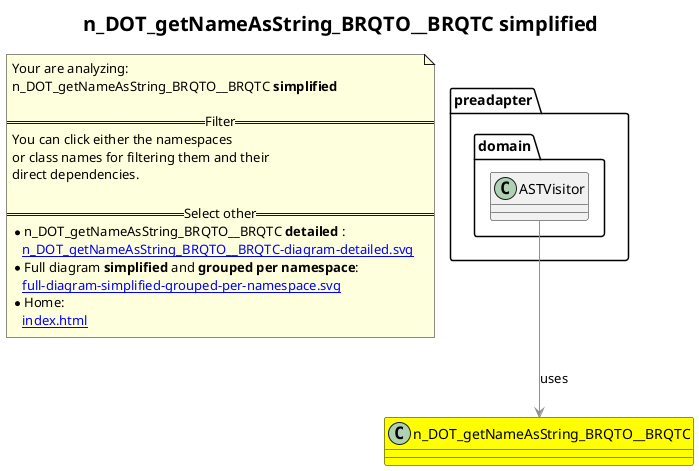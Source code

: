 @startuml
title <size:20>n_DOT_getNameAsString_BRQTO__BRQTC **simplified** </size>
note "Your are analyzing:\nn_DOT_getNameAsString_BRQTO__BRQTC **simplified** \n\n==Filter==\nYou can click either the namespaces \nor class names for filtering them and their\ndirect dependencies.\n\n==Select other==\n* n_DOT_getNameAsString_BRQTO__BRQTC **detailed** :\n   [[n_DOT_getNameAsString_BRQTO__BRQTC-diagram-detailed.svg]]\n* Full diagram **simplified** and **grouped per namespace**:\n   [[full-diagram-simplified-grouped-per-namespace.svg]]\n* Home:\n   [[index.html]]" as FloatingNote
class n_DOT_getNameAsString_BRQTO__BRQTC [[n_DOT_getNameAsString_BRQTO__BRQTC-diagram-simplified.svg]] #yellow {
}
  class preadapter.domain.ASTVisitor [[preadapter.domain.ASTVisitor-diagram-simplified.svg]]  {
  }
 ' *************************************** 
 ' *************************************** 
 ' *************************************** 
' Class relations extracted from namespace:
' 
' Class relations extracted from namespace:
' preadapter.domain
preadapter.domain.ASTVisitor -[#909090]-> n_DOT_getNameAsString_BRQTO__BRQTC  : uses 
@enduml